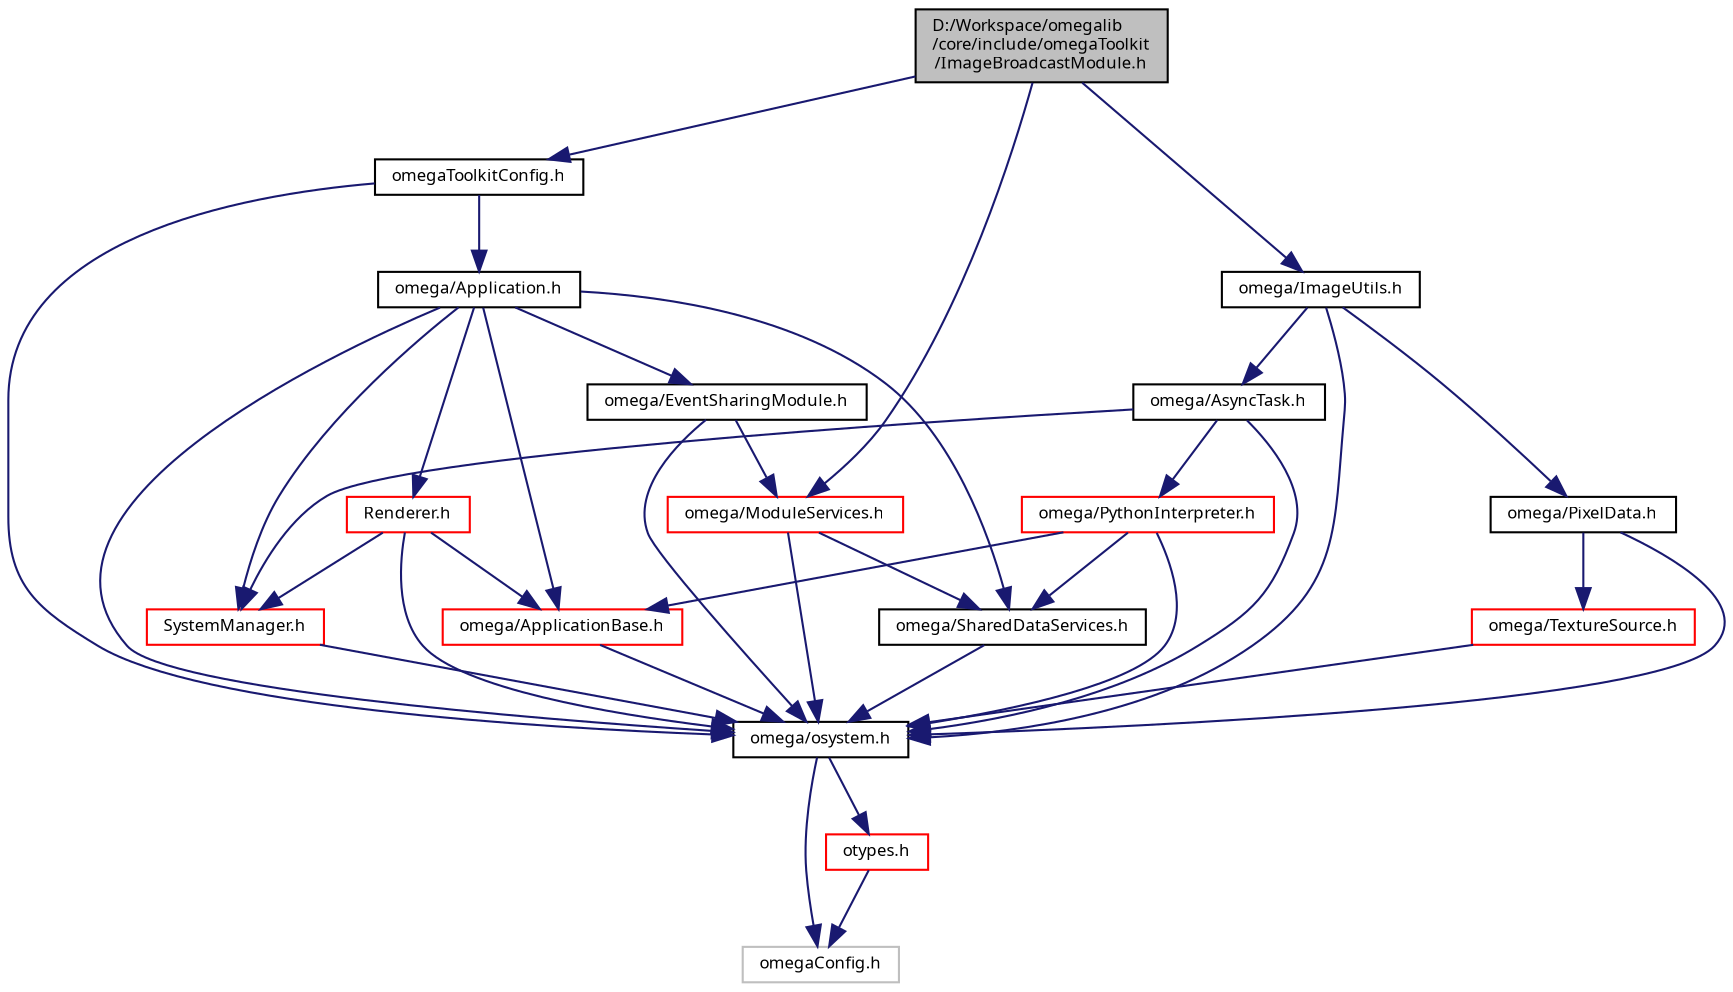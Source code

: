 digraph "D:/Workspace/omegalib/core/include/omegaToolkit/ImageBroadcastModule.h"
{
  bgcolor="transparent";
  edge [fontname="FreeSans.ttf",fontsize="8",labelfontname="FreeSans.ttf",labelfontsize="8"];
  node [fontname="FreeSans.ttf",fontsize="8",shape=record];
  Node1 [label="D:/Workspace/omegalib\l/core/include/omegaToolkit\l/ImageBroadcastModule.h",height=0.2,width=0.4,color="black", fillcolor="grey75", style="filled" fontcolor="black"];
  Node1 -> Node2 [color="midnightblue",fontsize="8",style="solid",fontname="FreeSans.ttf"];
  Node2 [label="omegaToolkitConfig.h",height=0.2,width=0.4,color="black",URL="$omega_toolkit_config_8h.html"];
  Node2 -> Node3 [color="midnightblue",fontsize="8",style="solid",fontname="FreeSans.ttf"];
  Node3 [label="omega/osystem.h",height=0.2,width=0.4,color="black",URL="$include_2omega_2osystem_8h.html"];
  Node3 -> Node4 [color="midnightblue",fontsize="8",style="solid",fontname="FreeSans.ttf"];
  Node4 [label="omegaConfig.h",height=0.2,width=0.4,color="grey75"];
  Node3 -> Node5 [color="midnightblue",fontsize="8",style="solid",fontname="FreeSans.ttf"];
  Node5 [label="otypes.h",height=0.2,width=0.4,color="red",URL="$include_2omega_2otypes_8h.html"];
  Node5 -> Node4 [color="midnightblue",fontsize="8",style="solid",fontname="FreeSans.ttf"];
  Node2 -> Node6 [color="midnightblue",fontsize="8",style="solid",fontname="FreeSans.ttf"];
  Node6 [label="omega/Application.h",height=0.2,width=0.4,color="black",URL="$_application_8h.html"];
  Node6 -> Node3 [color="midnightblue",fontsize="8",style="solid",fontname="FreeSans.ttf"];
  Node6 -> Node7 [color="midnightblue",fontsize="8",style="solid",fontname="FreeSans.ttf"];
  Node7 [label="Renderer.h",height=0.2,width=0.4,color="red",URL="$_renderer_8h.html"];
  Node7 -> Node3 [color="midnightblue",fontsize="8",style="solid",fontname="FreeSans.ttf"];
  Node7 -> Node8 [color="midnightblue",fontsize="8",style="solid",fontname="FreeSans.ttf"];
  Node8 [label="omega/ApplicationBase.h",height=0.2,width=0.4,color="red",URL="$_application_base_8h.html"];
  Node8 -> Node3 [color="midnightblue",fontsize="8",style="solid",fontname="FreeSans.ttf"];
  Node7 -> Node9 [color="midnightblue",fontsize="8",style="solid",fontname="FreeSans.ttf"];
  Node9 [label="SystemManager.h",height=0.2,width=0.4,color="red",URL="$_system_manager_8h.html"];
  Node9 -> Node3 [color="midnightblue",fontsize="8",style="solid",fontname="FreeSans.ttf"];
  Node6 -> Node8 [color="midnightblue",fontsize="8",style="solid",fontname="FreeSans.ttf"];
  Node6 -> Node9 [color="midnightblue",fontsize="8",style="solid",fontname="FreeSans.ttf"];
  Node6 -> Node10 [color="midnightblue",fontsize="8",style="solid",fontname="FreeSans.ttf"];
  Node10 [label="omega/SharedDataServices.h",height=0.2,width=0.4,color="black",URL="$_shared_data_services_8h.html"];
  Node10 -> Node3 [color="midnightblue",fontsize="8",style="solid",fontname="FreeSans.ttf"];
  Node6 -> Node11 [color="midnightblue",fontsize="8",style="solid",fontname="FreeSans.ttf"];
  Node11 [label="omega/EventSharingModule.h",height=0.2,width=0.4,color="black",URL="$_event_sharing_module_8h.html"];
  Node11 -> Node3 [color="midnightblue",fontsize="8",style="solid",fontname="FreeSans.ttf"];
  Node11 -> Node12 [color="midnightblue",fontsize="8",style="solid",fontname="FreeSans.ttf"];
  Node12 [label="omega/ModuleServices.h",height=0.2,width=0.4,color="red",URL="$_module_services_8h.html"];
  Node12 -> Node3 [color="midnightblue",fontsize="8",style="solid",fontname="FreeSans.ttf"];
  Node12 -> Node10 [color="midnightblue",fontsize="8",style="solid",fontname="FreeSans.ttf"];
  Node1 -> Node13 [color="midnightblue",fontsize="8",style="solid",fontname="FreeSans.ttf"];
  Node13 [label="omega/ImageUtils.h",height=0.2,width=0.4,color="black",URL="$_image_utils_8h.html"];
  Node13 -> Node3 [color="midnightblue",fontsize="8",style="solid",fontname="FreeSans.ttf"];
  Node13 -> Node14 [color="midnightblue",fontsize="8",style="solid",fontname="FreeSans.ttf"];
  Node14 [label="omega/PixelData.h",height=0.2,width=0.4,color="black",URL="$_pixel_data_8h.html"];
  Node14 -> Node3 [color="midnightblue",fontsize="8",style="solid",fontname="FreeSans.ttf"];
  Node14 -> Node15 [color="midnightblue",fontsize="8",style="solid",fontname="FreeSans.ttf"];
  Node15 [label="omega/TextureSource.h",height=0.2,width=0.4,color="red",URL="$_texture_source_8h.html"];
  Node15 -> Node3 [color="midnightblue",fontsize="8",style="solid",fontname="FreeSans.ttf"];
  Node13 -> Node16 [color="midnightblue",fontsize="8",style="solid",fontname="FreeSans.ttf"];
  Node16 [label="omega/AsyncTask.h",height=0.2,width=0.4,color="black",URL="$_async_task_8h.html"];
  Node16 -> Node3 [color="midnightblue",fontsize="8",style="solid",fontname="FreeSans.ttf"];
  Node16 -> Node9 [color="midnightblue",fontsize="8",style="solid",fontname="FreeSans.ttf"];
  Node16 -> Node17 [color="midnightblue",fontsize="8",style="solid",fontname="FreeSans.ttf"];
  Node17 [label="omega/PythonInterpreter.h",height=0.2,width=0.4,color="red",URL="$_python_interpreter_8h.html"];
  Node17 -> Node3 [color="midnightblue",fontsize="8",style="solid",fontname="FreeSans.ttf"];
  Node17 -> Node8 [color="midnightblue",fontsize="8",style="solid",fontname="FreeSans.ttf"];
  Node17 -> Node10 [color="midnightblue",fontsize="8",style="solid",fontname="FreeSans.ttf"];
  Node1 -> Node12 [color="midnightblue",fontsize="8",style="solid",fontname="FreeSans.ttf"];
}
